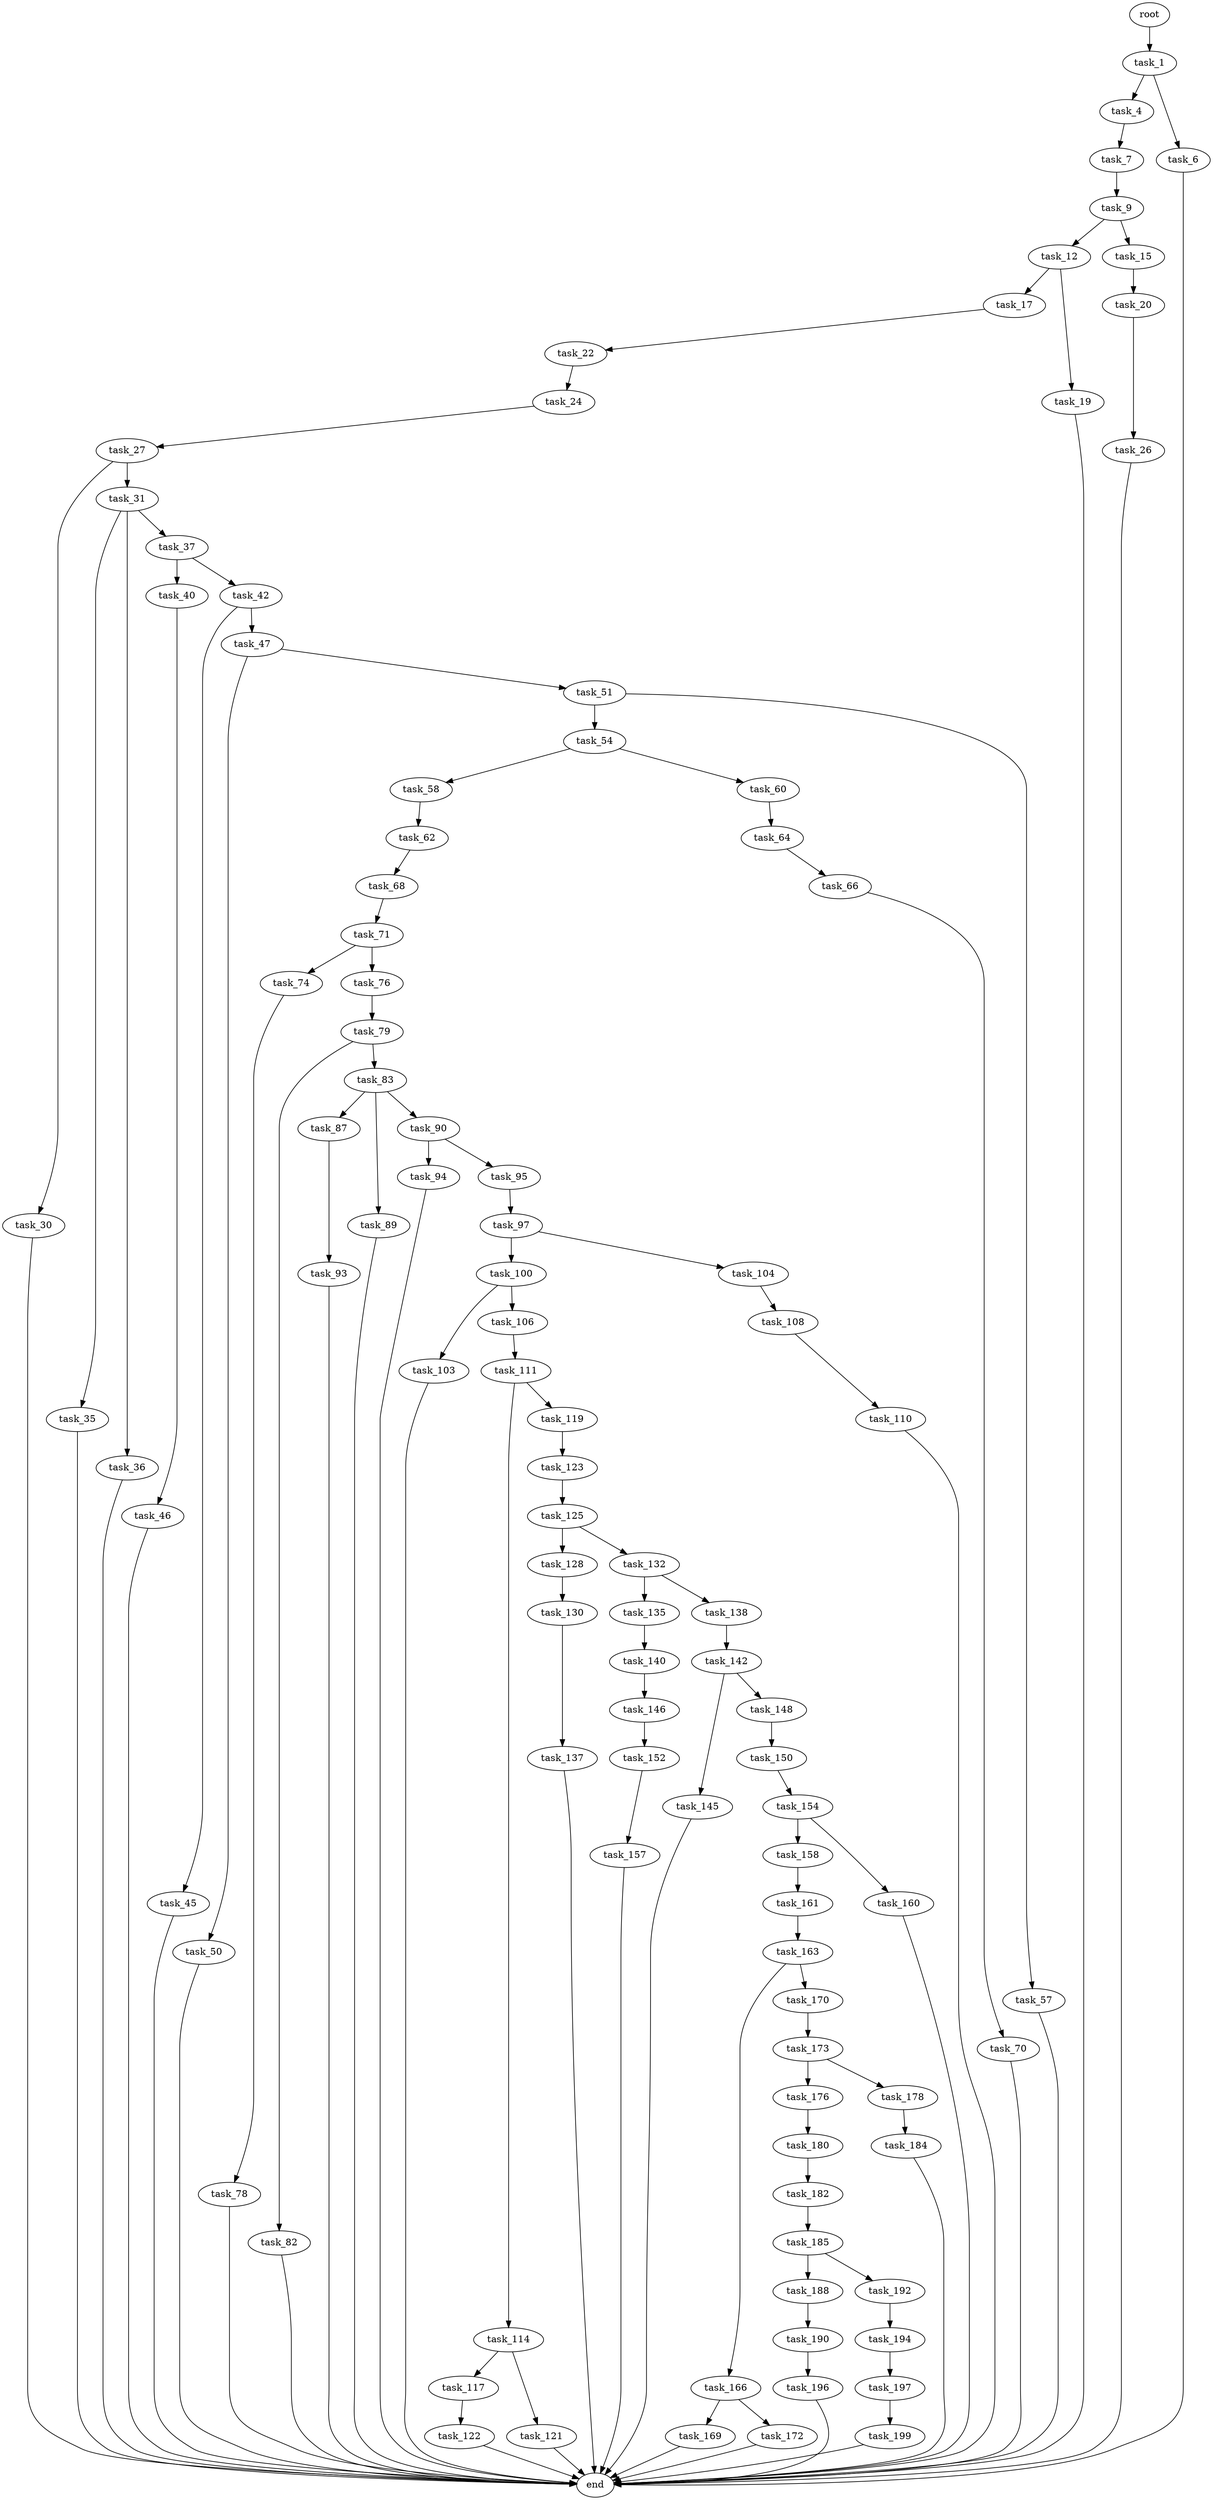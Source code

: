digraph G {
  root [size="0.000000"];
  task_1 [size="194558754312.000000"];
  task_4 [size="28991029248.000000"];
  task_6 [size="368293445632.000000"];
  task_7 [size="186231384300.000000"];
  end [size="0.000000"];
  task_9 [size="297577632456.000000"];
  task_12 [size="31499767932.000000"];
  task_15 [size="1073741824000.000000"];
  task_17 [size="8347856416.000000"];
  task_19 [size="7121693439.000000"];
  task_20 [size="128297768638.000000"];
  task_22 [size="108557637409.000000"];
  task_26 [size="42766809379.000000"];
  task_24 [size="783775094024.000000"];
  task_27 [size="549755813888.000000"];
  task_30 [size="13814964644.000000"];
  task_31 [size="304339080976.000000"];
  task_35 [size="25473206168.000000"];
  task_36 [size="368293445632.000000"];
  task_37 [size="549755813888.000000"];
  task_40 [size="19208427488.000000"];
  task_42 [size="4830042466.000000"];
  task_46 [size="1302781988168.000000"];
  task_45 [size="877899484.000000"];
  task_47 [size="1961577472.000000"];
  task_50 [size="6581714183.000000"];
  task_51 [size="211261991778.000000"];
  task_54 [size="4169352823.000000"];
  task_57 [size="90293751773.000000"];
  task_58 [size="7778651726.000000"];
  task_60 [size="23036937622.000000"];
  task_62 [size="254421026883.000000"];
  task_64 [size="28991029248.000000"];
  task_68 [size="51211467122.000000"];
  task_66 [size="27767470456.000000"];
  task_70 [size="9187994996.000000"];
  task_71 [size="1073741824000.000000"];
  task_74 [size="4583521120.000000"];
  task_76 [size="28991029248.000000"];
  task_78 [size="1073741824000.000000"];
  task_79 [size="782757789696.000000"];
  task_82 [size="404955742471.000000"];
  task_83 [size="68719476736.000000"];
  task_87 [size="1073741824000.000000"];
  task_89 [size="8589934592.000000"];
  task_90 [size="117754771368.000000"];
  task_93 [size="782757789696.000000"];
  task_94 [size="31022473442.000000"];
  task_95 [size="232310246114.000000"];
  task_97 [size="11973934291.000000"];
  task_100 [size="2145730248.000000"];
  task_104 [size="1073741824000.000000"];
  task_103 [size="38935318558.000000"];
  task_106 [size="583403171506.000000"];
  task_108 [size="8589934592.000000"];
  task_111 [size="173507111902.000000"];
  task_110 [size="96561017173.000000"];
  task_114 [size="34907590403.000000"];
  task_119 [size="213097291028.000000"];
  task_117 [size="722355813920.000000"];
  task_121 [size="19043669882.000000"];
  task_122 [size="404158899901.000000"];
  task_123 [size="368293445632.000000"];
  task_125 [size="368293445632.000000"];
  task_128 [size="68719476736.000000"];
  task_132 [size="6144911921.000000"];
  task_130 [size="231928233984.000000"];
  task_137 [size="368293445632.000000"];
  task_135 [size="8589934592.000000"];
  task_138 [size="4739111896.000000"];
  task_140 [size="37801015159.000000"];
  task_142 [size="1073741824000.000000"];
  task_146 [size="3159425924.000000"];
  task_145 [size="27670158030.000000"];
  task_148 [size="134217728000.000000"];
  task_152 [size="269698969933.000000"];
  task_150 [size="4665969642.000000"];
  task_154 [size="21576894687.000000"];
  task_157 [size="34014901250.000000"];
  task_158 [size="595271152888.000000"];
  task_160 [size="10677624848.000000"];
  task_161 [size="28991029248.000000"];
  task_163 [size="549755813888.000000"];
  task_166 [size="549755813888.000000"];
  task_170 [size="324562102641.000000"];
  task_169 [size="549755813888.000000"];
  task_172 [size="845070316.000000"];
  task_173 [size="231928233984.000000"];
  task_176 [size="28991029248.000000"];
  task_178 [size="323952051410.000000"];
  task_180 [size="265980520039.000000"];
  task_184 [size="58971675528.000000"];
  task_182 [size="82865744431.000000"];
  task_185 [size="68719476736.000000"];
  task_188 [size="28275184958.000000"];
  task_192 [size="8589934592.000000"];
  task_190 [size="28991029248.000000"];
  task_196 [size="231928233984.000000"];
  task_194 [size="8714663232.000000"];
  task_197 [size="154288891414.000000"];
  task_199 [size="9662968252.000000"];

  root -> task_1 [size="1.000000"];
  task_1 -> task_4 [size="536870912.000000"];
  task_1 -> task_6 [size="536870912.000000"];
  task_4 -> task_7 [size="75497472.000000"];
  task_6 -> end [size="1.000000"];
  task_7 -> task_9 [size="134217728.000000"];
  task_9 -> task_12 [size="536870912.000000"];
  task_9 -> task_15 [size="536870912.000000"];
  task_12 -> task_17 [size="134217728.000000"];
  task_12 -> task_19 [size="134217728.000000"];
  task_15 -> task_20 [size="838860800.000000"];
  task_17 -> task_22 [size="679477248.000000"];
  task_19 -> end [size="1.000000"];
  task_20 -> task_26 [size="209715200.000000"];
  task_22 -> task_24 [size="75497472.000000"];
  task_26 -> end [size="1.000000"];
  task_24 -> task_27 [size="536870912.000000"];
  task_27 -> task_30 [size="536870912.000000"];
  task_27 -> task_31 [size="536870912.000000"];
  task_30 -> end [size="1.000000"];
  task_31 -> task_35 [size="301989888.000000"];
  task_31 -> task_36 [size="301989888.000000"];
  task_31 -> task_37 [size="301989888.000000"];
  task_35 -> end [size="1.000000"];
  task_36 -> end [size="1.000000"];
  task_37 -> task_40 [size="536870912.000000"];
  task_37 -> task_42 [size="536870912.000000"];
  task_40 -> task_46 [size="411041792.000000"];
  task_42 -> task_45 [size="134217728.000000"];
  task_42 -> task_47 [size="134217728.000000"];
  task_46 -> end [size="1.000000"];
  task_45 -> end [size="1.000000"];
  task_47 -> task_50 [size="75497472.000000"];
  task_47 -> task_51 [size="75497472.000000"];
  task_50 -> end [size="1.000000"];
  task_51 -> task_54 [size="301989888.000000"];
  task_51 -> task_57 [size="301989888.000000"];
  task_54 -> task_58 [size="75497472.000000"];
  task_54 -> task_60 [size="75497472.000000"];
  task_57 -> end [size="1.000000"];
  task_58 -> task_62 [size="411041792.000000"];
  task_60 -> task_64 [size="411041792.000000"];
  task_62 -> task_68 [size="209715200.000000"];
  task_64 -> task_66 [size="75497472.000000"];
  task_68 -> task_71 [size="75497472.000000"];
  task_66 -> task_70 [size="75497472.000000"];
  task_70 -> end [size="1.000000"];
  task_71 -> task_74 [size="838860800.000000"];
  task_71 -> task_76 [size="838860800.000000"];
  task_74 -> task_78 [size="209715200.000000"];
  task_76 -> task_79 [size="75497472.000000"];
  task_78 -> end [size="1.000000"];
  task_79 -> task_82 [size="679477248.000000"];
  task_79 -> task_83 [size="679477248.000000"];
  task_82 -> end [size="1.000000"];
  task_83 -> task_87 [size="134217728.000000"];
  task_83 -> task_89 [size="134217728.000000"];
  task_83 -> task_90 [size="134217728.000000"];
  task_87 -> task_93 [size="838860800.000000"];
  task_89 -> end [size="1.000000"];
  task_90 -> task_94 [size="134217728.000000"];
  task_90 -> task_95 [size="134217728.000000"];
  task_93 -> end [size="1.000000"];
  task_94 -> end [size="1.000000"];
  task_95 -> task_97 [size="209715200.000000"];
  task_97 -> task_100 [size="838860800.000000"];
  task_97 -> task_104 [size="838860800.000000"];
  task_100 -> task_103 [size="33554432.000000"];
  task_100 -> task_106 [size="33554432.000000"];
  task_104 -> task_108 [size="838860800.000000"];
  task_103 -> end [size="1.000000"];
  task_106 -> task_111 [size="838860800.000000"];
  task_108 -> task_110 [size="33554432.000000"];
  task_111 -> task_114 [size="301989888.000000"];
  task_111 -> task_119 [size="301989888.000000"];
  task_110 -> end [size="1.000000"];
  task_114 -> task_117 [size="838860800.000000"];
  task_114 -> task_121 [size="838860800.000000"];
  task_119 -> task_123 [size="301989888.000000"];
  task_117 -> task_122 [size="536870912.000000"];
  task_121 -> end [size="1.000000"];
  task_122 -> end [size="1.000000"];
  task_123 -> task_125 [size="411041792.000000"];
  task_125 -> task_128 [size="411041792.000000"];
  task_125 -> task_132 [size="411041792.000000"];
  task_128 -> task_130 [size="134217728.000000"];
  task_132 -> task_135 [size="134217728.000000"];
  task_132 -> task_138 [size="134217728.000000"];
  task_130 -> task_137 [size="301989888.000000"];
  task_137 -> end [size="1.000000"];
  task_135 -> task_140 [size="33554432.000000"];
  task_138 -> task_142 [size="75497472.000000"];
  task_140 -> task_146 [size="838860800.000000"];
  task_142 -> task_145 [size="838860800.000000"];
  task_142 -> task_148 [size="838860800.000000"];
  task_146 -> task_152 [size="134217728.000000"];
  task_145 -> end [size="1.000000"];
  task_148 -> task_150 [size="209715200.000000"];
  task_152 -> task_157 [size="209715200.000000"];
  task_150 -> task_154 [size="75497472.000000"];
  task_154 -> task_158 [size="75497472.000000"];
  task_154 -> task_160 [size="75497472.000000"];
  task_157 -> end [size="1.000000"];
  task_158 -> task_161 [size="679477248.000000"];
  task_160 -> end [size="1.000000"];
  task_161 -> task_163 [size="75497472.000000"];
  task_163 -> task_166 [size="536870912.000000"];
  task_163 -> task_170 [size="536870912.000000"];
  task_166 -> task_169 [size="536870912.000000"];
  task_166 -> task_172 [size="536870912.000000"];
  task_170 -> task_173 [size="301989888.000000"];
  task_169 -> end [size="1.000000"];
  task_172 -> end [size="1.000000"];
  task_173 -> task_176 [size="301989888.000000"];
  task_173 -> task_178 [size="301989888.000000"];
  task_176 -> task_180 [size="75497472.000000"];
  task_178 -> task_184 [size="209715200.000000"];
  task_180 -> task_182 [size="838860800.000000"];
  task_184 -> end [size="1.000000"];
  task_182 -> task_185 [size="75497472.000000"];
  task_185 -> task_188 [size="134217728.000000"];
  task_185 -> task_192 [size="134217728.000000"];
  task_188 -> task_190 [size="679477248.000000"];
  task_192 -> task_194 [size="33554432.000000"];
  task_190 -> task_196 [size="75497472.000000"];
  task_196 -> end [size="1.000000"];
  task_194 -> task_197 [size="33554432.000000"];
  task_197 -> task_199 [size="301989888.000000"];
  task_199 -> end [size="1.000000"];
}
